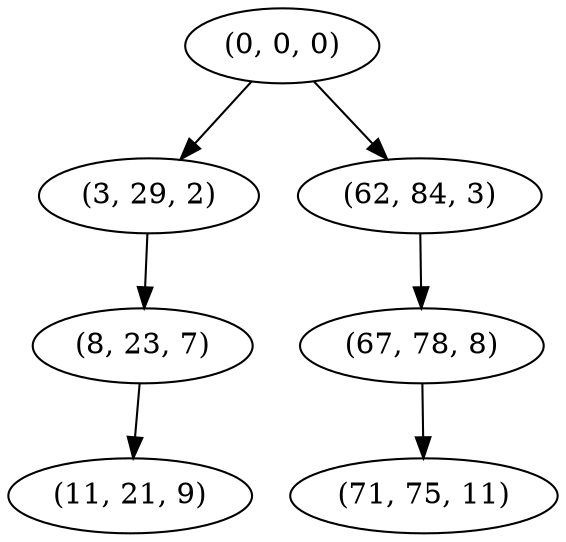 digraph tree {
    "(0, 0, 0)";
    "(3, 29, 2)";
    "(8, 23, 7)";
    "(11, 21, 9)";
    "(62, 84, 3)";
    "(67, 78, 8)";
    "(71, 75, 11)";
    "(0, 0, 0)" -> "(3, 29, 2)";
    "(0, 0, 0)" -> "(62, 84, 3)";
    "(3, 29, 2)" -> "(8, 23, 7)";
    "(8, 23, 7)" -> "(11, 21, 9)";
    "(62, 84, 3)" -> "(67, 78, 8)";
    "(67, 78, 8)" -> "(71, 75, 11)";
}
